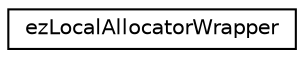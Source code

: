 digraph "Graphical Class Hierarchy"
{
 // LATEX_PDF_SIZE
  edge [fontname="Helvetica",fontsize="10",labelfontname="Helvetica",labelfontsize="10"];
  node [fontname="Helvetica",fontsize="10",shape=record];
  rankdir="LR";
  Node0 [label="ezLocalAllocatorWrapper",height=0.2,width=0.4,color="black", fillcolor="white", style="filled",URL="$dd/dd0/structez_local_allocator_wrapper.htm",tooltip=" "];
}
